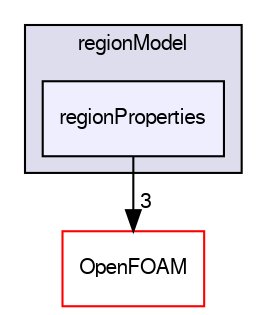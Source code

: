 digraph "src/regionModels/regionModel/regionProperties" {
  bgcolor=transparent;
  compound=true
  node [ fontsize="10", fontname="FreeSans"];
  edge [ labelfontsize="10", labelfontname="FreeSans"];
  subgraph clusterdir_e1879fa133c4c7d7be31da46fdc26b53 {
    graph [ bgcolor="#ddddee", pencolor="black", label="regionModel" fontname="FreeSans", fontsize="10", URL="dir_e1879fa133c4c7d7be31da46fdc26b53.html"]
  dir_7ee3862c48ebb7d46f48dc9c4a663c00 [shape=box, label="regionProperties", style="filled", fillcolor="#eeeeff", pencolor="black", URL="dir_7ee3862c48ebb7d46f48dc9c4a663c00.html"];
  }
  dir_c5473ff19b20e6ec4dfe5c310b3778a8 [shape=box label="OpenFOAM" color="red" URL="dir_c5473ff19b20e6ec4dfe5c310b3778a8.html"];
  dir_7ee3862c48ebb7d46f48dc9c4a663c00->dir_c5473ff19b20e6ec4dfe5c310b3778a8 [headlabel="3", labeldistance=1.5 headhref="dir_002352_001706.html"];
}

